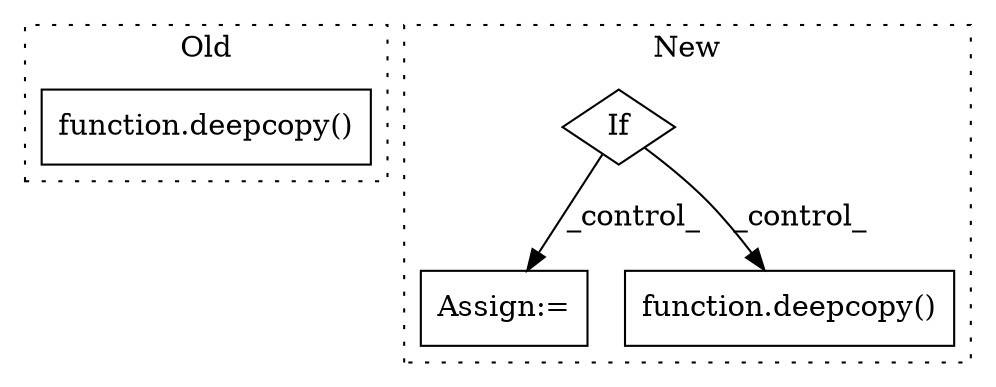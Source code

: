 digraph G {
subgraph cluster0 {
1 [label="function.deepcopy()" a="75" s="2251,2282" l="9,1" shape="box"];
label = "Old";
style="dotted";
}
subgraph cluster1 {
2 [label="If" a="96" s="1718" l="3" shape="diamond"];
3 [label="Assign:=" a="68" s="1879" l="3" shape="box"];
4 [label="function.deepcopy()" a="75" s="1801,1828" l="9,1" shape="box"];
label = "New";
style="dotted";
}
2 -> 4 [label="_control_"];
2 -> 3 [label="_control_"];
}